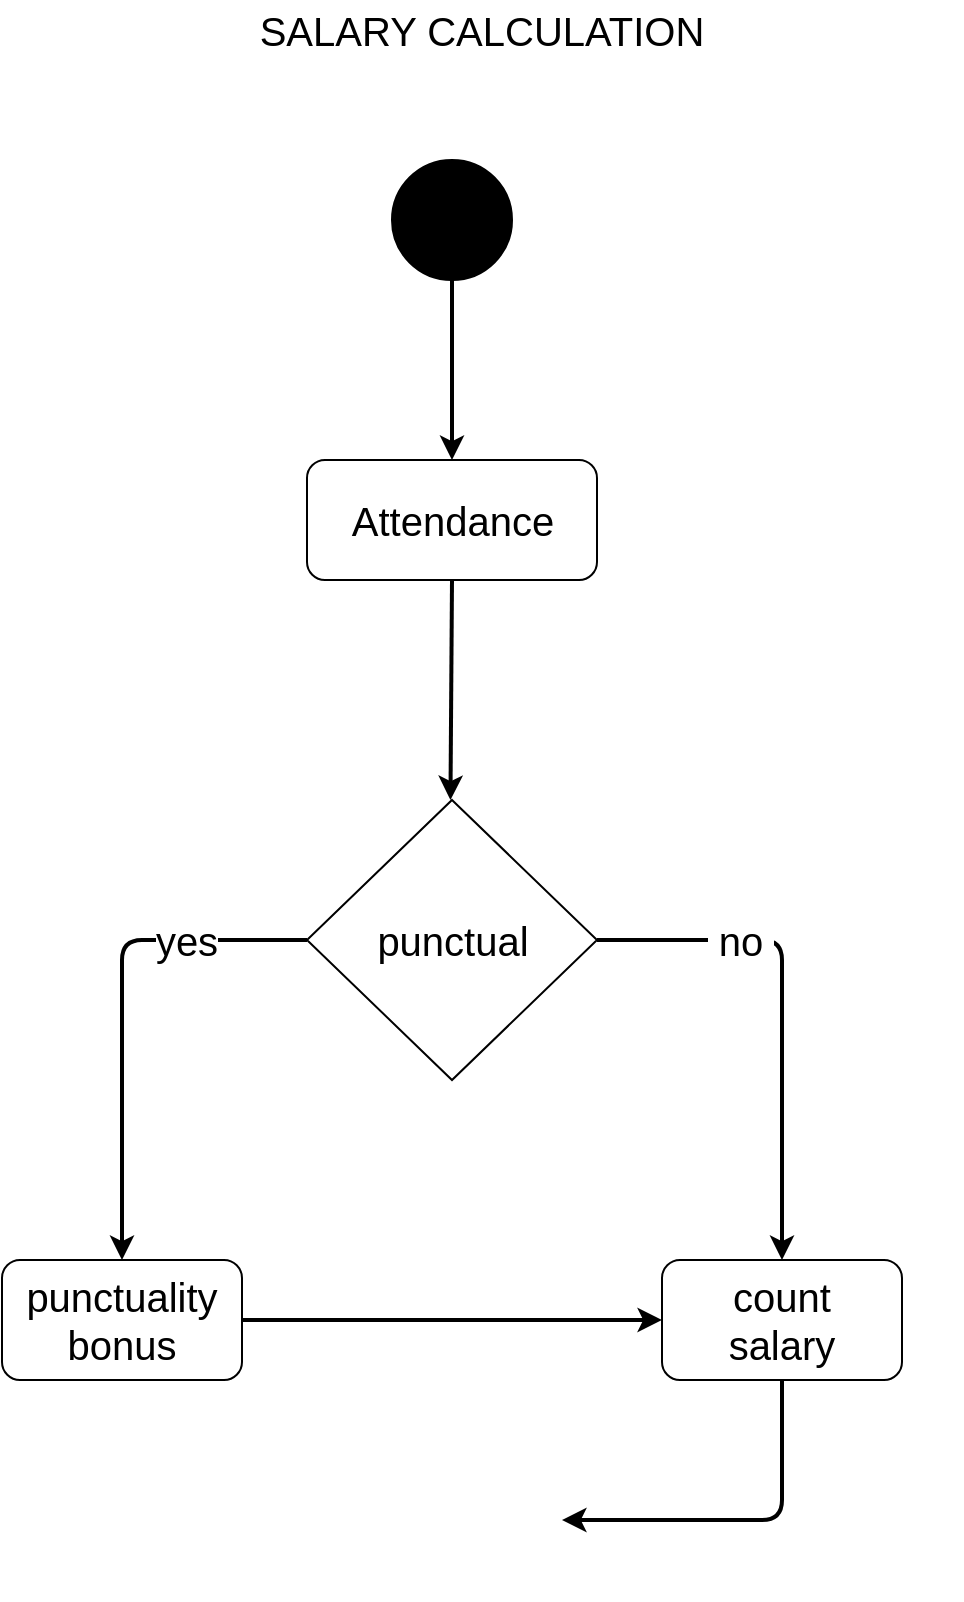 <mxfile version="20.8.20" type="google"><diagram name="Page-1" id="iDs2F5I6uisn0E4trsfQ"><mxGraphModel grid="1" page="1" gridSize="10" guides="1" tooltips="1" connect="1" arrows="1" fold="1" pageScale="1" pageWidth="850" pageHeight="1100" math="0" shadow="0"><root><mxCell id="0"/><mxCell id="1" parent="0"/><mxCell id="NmoNEIHAOXw5fyp30O8H-1" value="" style="ellipse;whiteSpace=wrap;html=1;aspect=fixed;fontFamily=Helvetica;fontSize=15;fillColor=#000000;" vertex="1" parent="1"><mxGeometry x="385" y="180" width="60" height="60" as="geometry"/></mxCell><mxCell id="NmoNEIHAOXw5fyp30O8H-2" value="" style="shape=image;html=1;verticalAlign=top;verticalLabelPosition=bottom;labelBackgroundColor=#ffffff;imageAspect=0;aspect=fixed;image=https://cdn4.iconfinder.com/data/icons/ionicons/512/icon-ios7-circle-filled-128.png;fontFamily=Helvetica;fontSize=15;fillColor=#000000;" vertex="1" parent="1"><mxGeometry x="390" y="820" width="80" height="80" as="geometry"/></mxCell><mxCell id="NmoNEIHAOXw5fyp30O8H-3" value="" style="endArrow=classic;html=1;rounded=1;strokeWidth=2;fontFamily=Helvetica;fontSize=15;elbow=vertical;exitX=0.5;exitY=1;exitDx=0;exitDy=0;entryX=0.5;entryY=0;entryDx=0;entryDy=0;" edge="1" parent="1" source="NmoNEIHAOXw5fyp30O8H-1" target="NmoNEIHAOXw5fyp30O8H-4"><mxGeometry width="50" height="50" relative="1" as="geometry"><mxPoint x="400" y="360" as="sourcePoint"/><mxPoint x="415" y="290" as="targetPoint"/></mxGeometry></mxCell><mxCell id="NmoNEIHAOXw5fyp30O8H-4" value="&lt;span style=&quot;font-size: 20px;&quot;&gt;Attendance&lt;/span&gt;" style="rounded=1;whiteSpace=wrap;html=1;fontFamily=Helvetica;fontSize=15;fillColor=#FFFFFF;" vertex="1" parent="1"><mxGeometry x="342.5" y="330" width="145" height="60" as="geometry"/></mxCell><mxCell id="NmoNEIHAOXw5fyp30O8H-5" value="" style="endArrow=classic;html=1;rounded=1;strokeWidth=2;fontFamily=Helvetica;fontSize=15;elbow=vertical;exitX=0.5;exitY=1;exitDx=0;exitDy=0;" edge="1" parent="1" source="NmoNEIHAOXw5fyp30O8H-4"><mxGeometry width="50" height="50" relative="1" as="geometry"><mxPoint x="415" y="450" as="sourcePoint"/><mxPoint x="414.23" y="500" as="targetPoint"/></mxGeometry></mxCell><mxCell id="NmoNEIHAOXw5fyp30O8H-6" value="punctual" style="rhombus;whiteSpace=wrap;html=1;fontFamily=Helvetica;fontSize=20;fillColor=#FFFFFF;" vertex="1" parent="1"><mxGeometry x="342.5" y="500" width="145" height="140" as="geometry"/></mxCell><mxCell id="NmoNEIHAOXw5fyp30O8H-7" value="" style="endArrow=classic;html=1;rounded=1;strokeWidth=2;fontFamily=Helvetica;fontSize=15;elbow=vertical;exitX=0;exitY=0.5;exitDx=0;exitDy=0;entryX=0.5;entryY=0;entryDx=0;entryDy=0;" edge="1" parent="1" source="NmoNEIHAOXw5fyp30O8H-6" target="NmoNEIHAOXw5fyp30O8H-11"><mxGeometry width="50" height="50" relative="1" as="geometry"><mxPoint x="260" y="540" as="sourcePoint"/><mxPoint x="260" y="640" as="targetPoint"/><Array as="points"><mxPoint x="250" y="570"/></Array></mxGeometry></mxCell><mxCell id="NmoNEIHAOXw5fyp30O8H-8" value="yes" style="edgeLabel;html=1;align=center;verticalAlign=middle;resizable=0;points=[];fontSize=20;fontFamily=Helvetica;" connectable="0" vertex="1" parent="NmoNEIHAOXw5fyp30O8H-7"><mxGeometry x="-0.19" relative="1" as="geometry"><mxPoint x="32" y="-10" as="offset"/></mxGeometry></mxCell><mxCell id="NmoNEIHAOXw5fyp30O8H-9" value="" style="endArrow=classic;html=1;rounded=1;strokeWidth=2;fontFamily=Helvetica;fontSize=15;elbow=vertical;exitX=1;exitY=0.5;exitDx=0;exitDy=0;entryX=0.5;entryY=0;entryDx=0;entryDy=0;" edge="1" parent="1" source="NmoNEIHAOXw5fyp30O8H-6" target="NmoNEIHAOXw5fyp30O8H-16"><mxGeometry width="50" height="50" relative="1" as="geometry"><mxPoint x="460" y="540" as="sourcePoint"/><mxPoint x="600" y="650" as="targetPoint"/><Array as="points"><mxPoint x="580" y="570"/></Array></mxGeometry></mxCell><mxCell id="NmoNEIHAOXw5fyp30O8H-10" value="&amp;nbsp;no&amp;nbsp;" style="edgeLabel;html=1;align=center;verticalAlign=middle;resizable=0;points=[];fontSize=20;fontFamily=Helvetica;" connectable="0" vertex="1" parent="NmoNEIHAOXw5fyp30O8H-9"><mxGeometry x="-0.597" y="-1" relative="1" as="geometry"><mxPoint x="20" y="-1" as="offset"/></mxGeometry></mxCell><mxCell id="NmoNEIHAOXw5fyp30O8H-11" value="punctuality&lt;br&gt;bonus" style="rounded=1;whiteSpace=wrap;html=1;fontFamily=Helvetica;fontSize=20;fillColor=#FFFFFF;" vertex="1" parent="1"><mxGeometry x="190" y="730" width="120" height="60" as="geometry"/></mxCell><mxCell id="NmoNEIHAOXw5fyp30O8H-13" value="SALARY CALCULATION" style="text;html=1;strokeColor=none;fillColor=none;align=center;verticalAlign=middle;whiteSpace=wrap;rounded=0;fontSize=20;fontFamily=Helvetica;" vertex="1" parent="1"><mxGeometry x="190" y="100" width="480" height="30" as="geometry"/></mxCell><mxCell id="NmoNEIHAOXw5fyp30O8H-16" value="count &lt;br&gt;salary" style="rounded=1;whiteSpace=wrap;html=1;fontFamily=Helvetica;fontSize=20;fillColor=#FFFFFF;" vertex="1" parent="1"><mxGeometry x="520" y="730" width="120" height="60" as="geometry"/></mxCell><mxCell id="NmoNEIHAOXw5fyp30O8H-17" value="" style="endArrow=classic;html=1;rounded=1;strokeWidth=2;fontFamily=Helvetica;fontSize=20;elbow=vertical;exitX=0.5;exitY=1;exitDx=0;exitDy=0;" edge="1" parent="1" source="NmoNEIHAOXw5fyp30O8H-16"><mxGeometry width="50" height="50" relative="1" as="geometry"><mxPoint x="320" y="770" as="sourcePoint"/><mxPoint x="470" y="860" as="targetPoint"/><Array as="points"><mxPoint x="580" y="860"/></Array></mxGeometry></mxCell><mxCell id="NmoNEIHAOXw5fyp30O8H-19" value="" style="endArrow=classic;html=1;rounded=1;strokeWidth=2;fontFamily=Helvetica;fontSize=20;elbow=vertical;exitX=1;exitY=0.5;exitDx=0;exitDy=0;entryX=0;entryY=0.5;entryDx=0;entryDy=0;" edge="1" parent="1" source="NmoNEIHAOXw5fyp30O8H-11" target="NmoNEIHAOXw5fyp30O8H-16"><mxGeometry width="50" height="50" relative="1" as="geometry"><mxPoint x="380" y="700" as="sourcePoint"/><mxPoint x="430" y="650" as="targetPoint"/></mxGeometry></mxCell></root></mxGraphModel></diagram></mxfile>